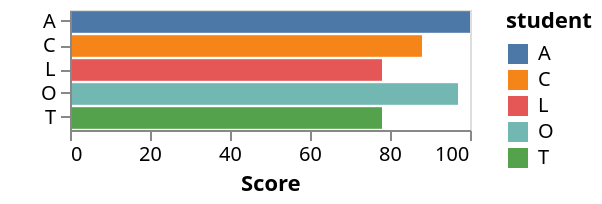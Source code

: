 {
    "$schema": "https://vega.github.io/schema/vega/v3.0.json",
    "description": "A bar graph showing the scores of the top 5 students. This shows an example of the window transform, for how the top K (5) can be filtered, and also how a rank can be computed for each student.",
    "autosize": "pad",
    "padding": 5,
    "width": 200,
    "style": "cell",
    "data": [
        {
            "name": "source_0",
            "values": [
                {
                    "student": "A",
                    "score": 100
                },
                {
                    "student": "B",
                    "score": 56
                },
                {
                    "student": "C",
                    "score": 88
                },
                {
                    "student": "D",
                    "score": 65
                },
                {
                    "student": "E",
                    "score": 45
                },
                {
                    "student": "F",
                    "score": 23
                },
                {
                    "student": "G",
                    "score": 66
                },
                {
                    "student": "H",
                    "score": 67
                },
                {
                    "student": "I",
                    "score": 13
                },
                {
                    "student": "J",
                    "score": 12
                },
                {
                    "student": "K",
                    "score": 50
                },
                {
                    "student": "L",
                    "score": 78
                },
                {
                    "student": "M",
                    "score": 66
                },
                {
                    "student": "N",
                    "score": 30
                },
                {
                    "student": "O",
                    "score": 97
                },
                {
                    "student": "P",
                    "score": 75
                },
                {
                    "student": "Q",
                    "score": 24
                },
                {
                    "student": "R",
                    "score": 42
                },
                {
                    "student": "S",
                    "score": 76
                },
                {
                    "student": "T",
                    "score": 78
                },
                {
                    "student": "U",
                    "score": 21
                },
                {
                    "student": "V",
                    "score": 46
                }
            ]
        },
        {
            "name": "data_0",
            "source": "source_0",
            "transform": [
                {
                    "type": "formula",
                    "expr": "toNumber(datum[\"score\"])",
                    "as": "score"
                },
                {
                    "type": "window",
                    "params": [
                        null
                    ],
                    "as": [
                        "rank"
                    ],
                    "ops": [
                        "rank"
                    ],
                    "fields": [
                        "score"
                    ],
                    "sort": {
                        "field": [
                            "score"
                        ],
                        "order": [
                            "ascending"
                        ]
                    },
                    "groupby": [
                        "Student"
                    ],
                    "frame": [
                        null,
                        0
                    ]
                },
                {
                    "type": "window",
                    "params": [
                        null
                    ],
                    "as": [
                        "totalStudents"
                    ],
                    "ops": [
                        "count"
                    ],
                    "fields": [
                        "score"
                    ],
                    "sort": {
                        "field": [
                            "score"
                        ],
                        "order": [
                            "ascending"
                        ]
                    },
                    "groupby": [
                        "Student"
                    ],
                    "frame": [
                        null,
                        null
                    ]
                },
                {
                    "type": "filter",
                    "expr": "datum.totalStudents - datum.rank < 5"
                },
                {
                    "type": "filter",
                    "expr": "datum[\"score\"] !== null && !isNaN(datum[\"score\"])"
                }
            ]
        }
    ],
    "signals": [
        {
            "name": "y_step",
            "value": 12
        },
        {
            "name": "height",
            "update": "bandspace(domain('y').length, 0.1, 0.05) * y_step"
        }
    ],
    "marks": [
        {
            "name": "marks",
            "type": "rect",
            "style": [
                "bar"
            ],
            "from": {
                "data": "data_0"
            },
            "encode": {
                "update": {
                    "fill": {
                        "scale": "color",
                        "field": "student"
                    },
                    "x": {
                        "scale": "x",
                        "field": "score"
                    },
                    "x2": {
                        "scale": "x",
                        "value": 0
                    },
                    "y": {
                        "scale": "y",
                        "field": "student"
                    },
                    "height": {
                        "scale": "y",
                        "band": true
                    }
                }
            }
        }
    ],
    "scales": [
        {
            "name": "x",
            "type": "linear",
            "domain": {
                "data": "data_0",
                "field": "score"
            },
            "range": [
                0,
                {
                    "signal": "width"
                }
            ],
            "nice": true,
            "zero": true
        },
        {
            "name": "y",
            "type": "band",
            "domain": {
                "data": "data_0",
                "field": "student",
                "sort": true
            },
            "range": {
                "step": {
                    "signal": "y_step"
                }
            },
            "paddingInner": 0.1,
            "paddingOuter": 0.05
        },
        {
            "name": "color",
            "type": "ordinal",
            "domain": {
                "data": "data_0",
                "field": "student",
                "sort": true
            },
            "range": "category"
        }
    ],
    "axes": [
        {
            "scale": "x",
            "orient": "bottom",
            "title": "Score",
            "labelFlush": true,
            "labelOverlap": true,
            "tickCount": {
                "signal": "ceil(width/40)"
            },
            "zindex": 1
        },
        {
            "scale": "y",
            "orient": "left",
            "zindex": 1
        }
    ],
    "legends": [
        {
            "fill": "color",
            "title": "student",
            "encode": {
                "symbols": {
                    "update": {
                        "shape": {
                            "value": "square"
                        }
                    }
                }
            }
        }
    ],
    "config": {
        "axisY": {
            "minExtent": 30
        }
    }
}
